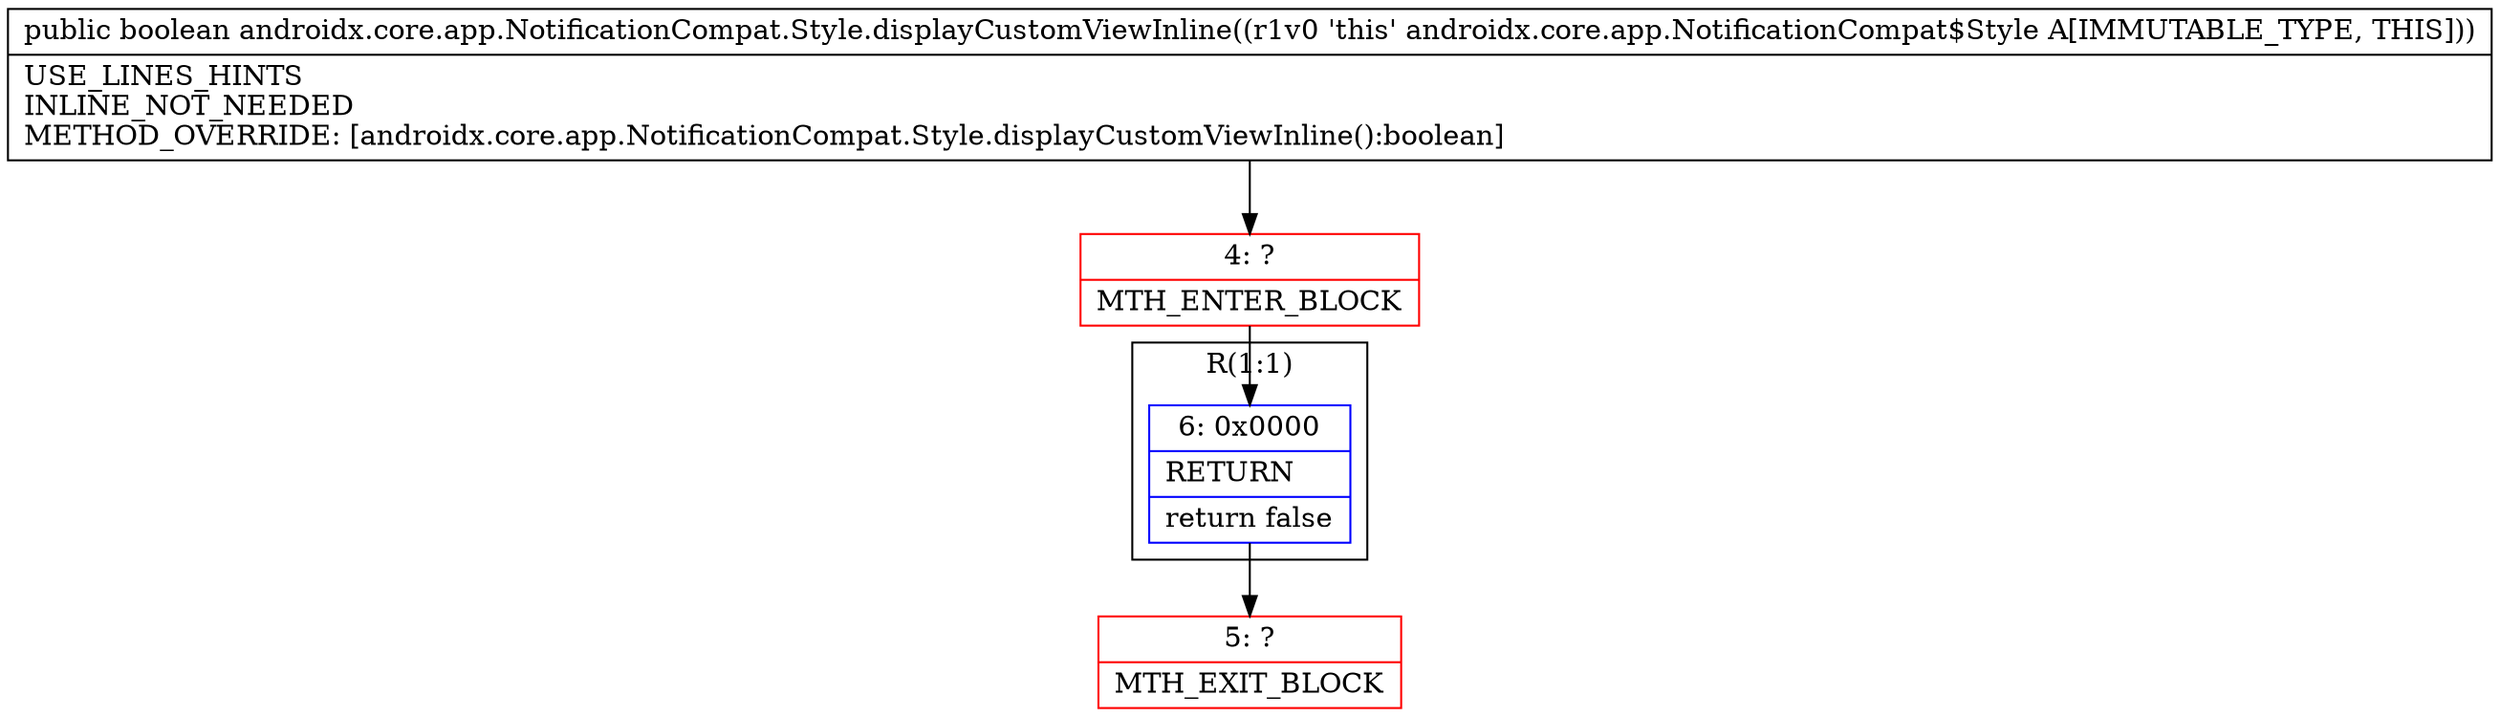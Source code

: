 digraph "CFG forandroidx.core.app.NotificationCompat.Style.displayCustomViewInline()Z" {
subgraph cluster_Region_1856959520 {
label = "R(1:1)";
node [shape=record,color=blue];
Node_6 [shape=record,label="{6\:\ 0x0000|RETURN\l|return false\l}"];
}
Node_4 [shape=record,color=red,label="{4\:\ ?|MTH_ENTER_BLOCK\l}"];
Node_5 [shape=record,color=red,label="{5\:\ ?|MTH_EXIT_BLOCK\l}"];
MethodNode[shape=record,label="{public boolean androidx.core.app.NotificationCompat.Style.displayCustomViewInline((r1v0 'this' androidx.core.app.NotificationCompat$Style A[IMMUTABLE_TYPE, THIS]))  | USE_LINES_HINTS\lINLINE_NOT_NEEDED\lMETHOD_OVERRIDE: [androidx.core.app.NotificationCompat.Style.displayCustomViewInline():boolean]\l}"];
MethodNode -> Node_4;Node_6 -> Node_5;
Node_4 -> Node_6;
}

